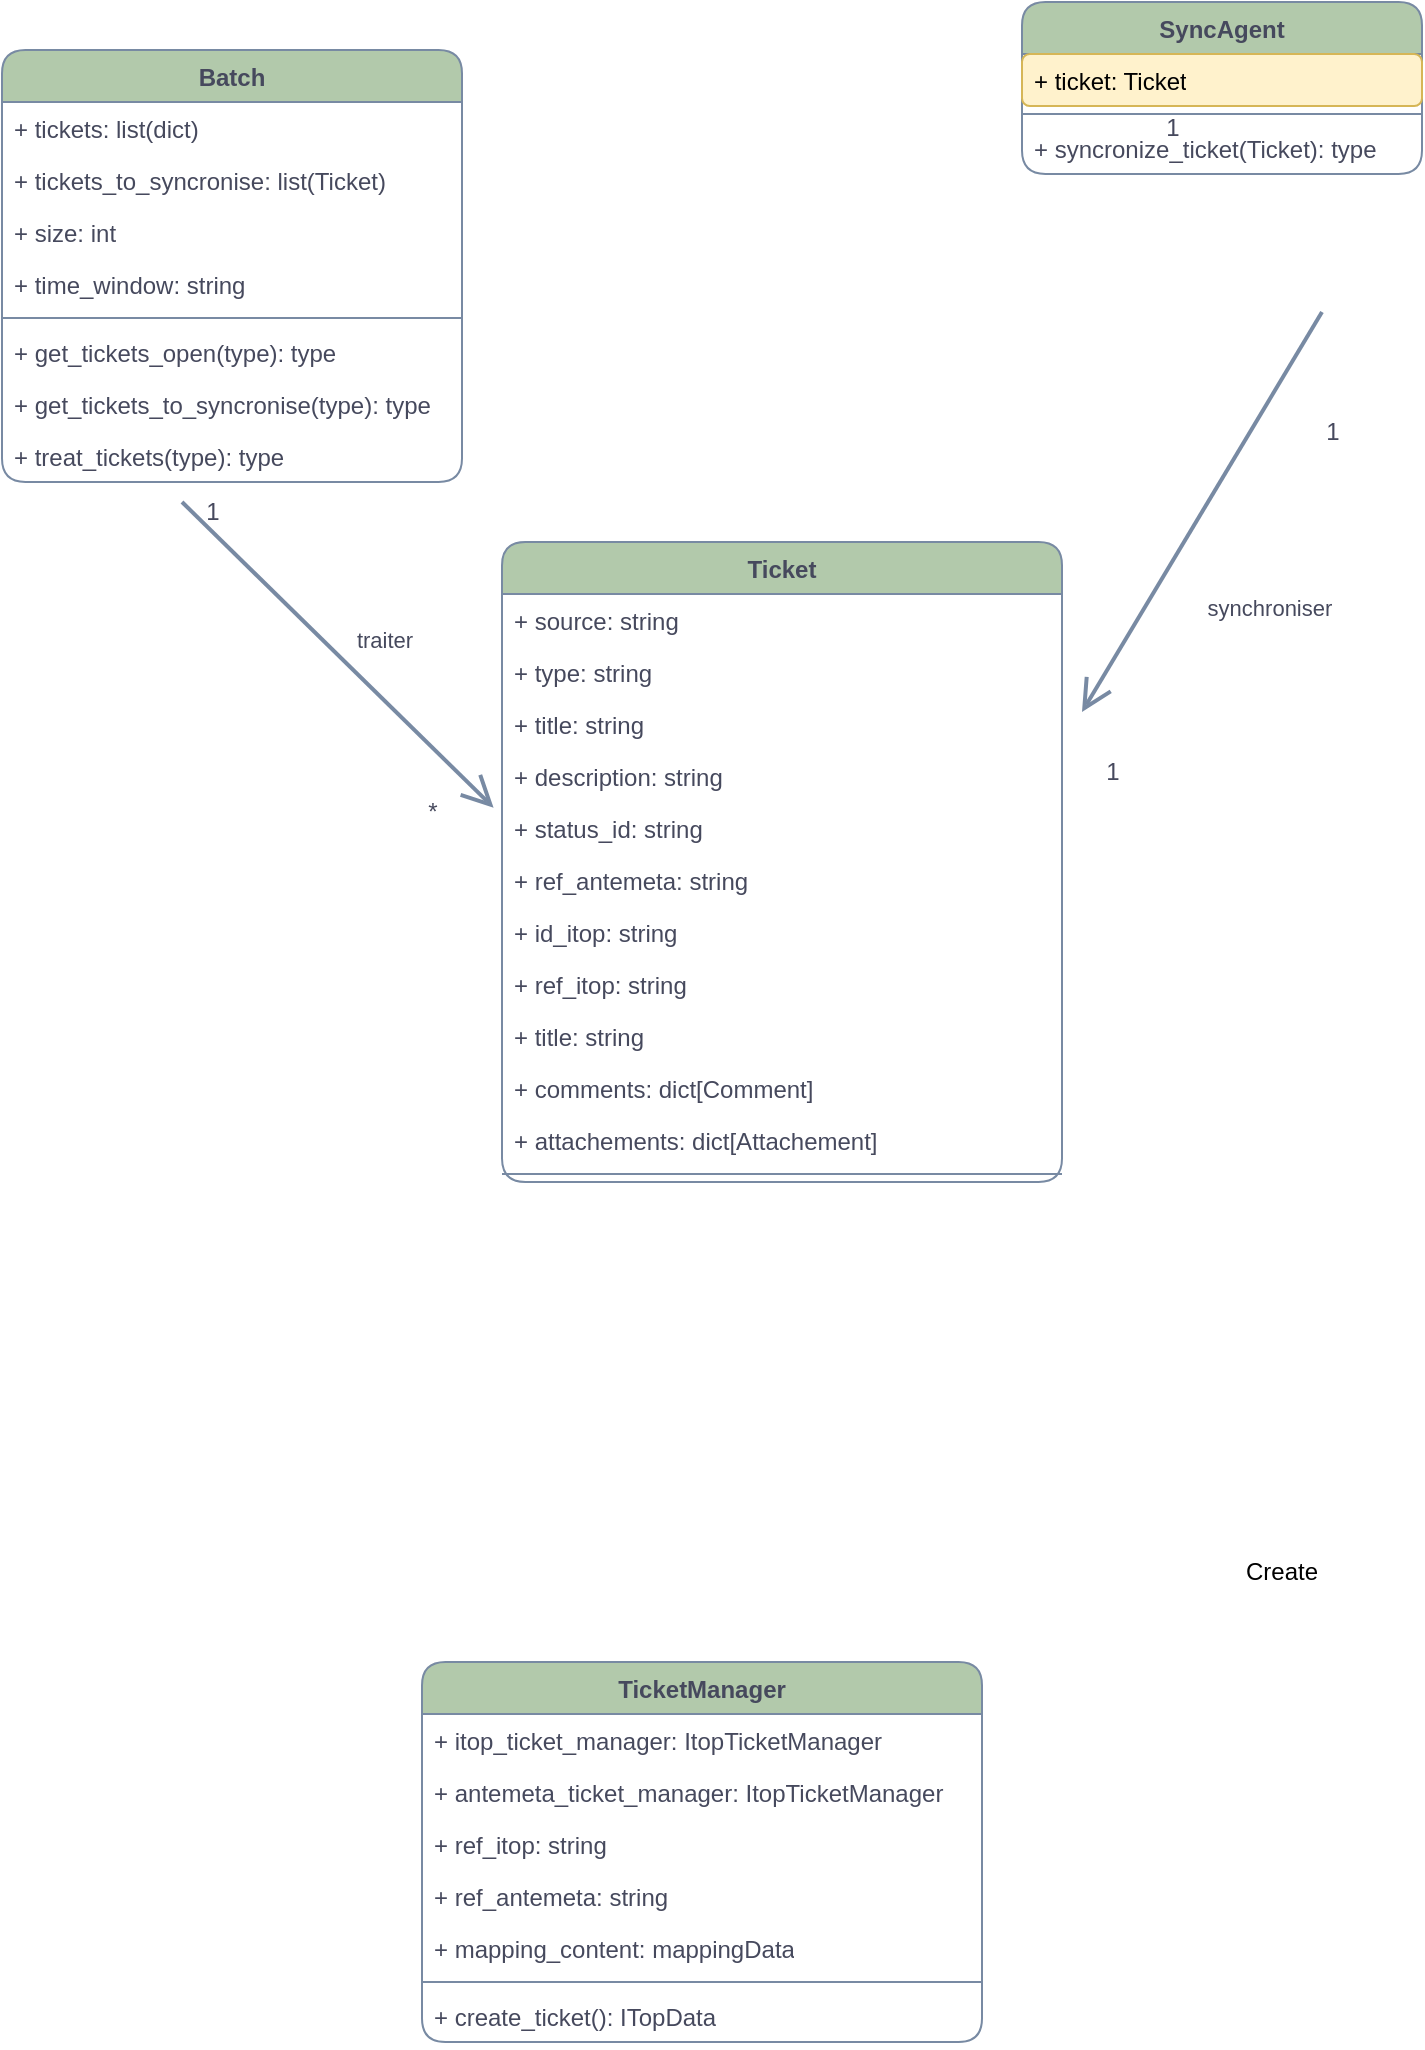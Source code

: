 <mxfile version="21.6.9" type="github">
  <diagram name="Page-1" id="RKyPNBM3HgYeOPSSIwJ7">
    <mxGraphModel dx="1195" dy="652" grid="1" gridSize="10" guides="1" tooltips="1" connect="1" arrows="1" fold="1" page="1" pageScale="1" pageWidth="827" pageHeight="1169" math="0" shadow="0">
      <root>
        <mxCell id="0" />
        <mxCell id="1" parent="0" />
        <mxCell id="-EAUrE1-mOs35V8S9X0K-1" value="Ticket" style="swimlane;fontStyle=1;align=center;verticalAlign=top;childLayout=stackLayout;horizontal=1;startSize=26;horizontalStack=0;resizeParent=1;resizeParentMax=0;resizeLast=0;collapsible=1;marginBottom=0;whiteSpace=wrap;html=1;labelBackgroundColor=none;rounded=1;fillColor=#B2C9AB;strokeColor=#788AA3;fontColor=#46495D;" parent="1" vertex="1">
          <mxGeometry x="300" y="290" width="280" height="320" as="geometry">
            <mxRectangle x="160" y="160" width="70" height="30" as="alternateBounds" />
          </mxGeometry>
        </mxCell>
        <mxCell id="-EAUrE1-mOs35V8S9X0K-5" value="+ source: string" style="text;strokeColor=none;fillColor=none;align=left;verticalAlign=top;spacingLeft=4;spacingRight=4;overflow=hidden;rotatable=0;points=[[0,0.5],[1,0.5]];portConstraint=eastwest;whiteSpace=wrap;html=1;labelBackgroundColor=none;rounded=1;fontColor=#46495D;" parent="-EAUrE1-mOs35V8S9X0K-1" vertex="1">
          <mxGeometry y="26" width="280" height="26" as="geometry" />
        </mxCell>
        <mxCell id="-EAUrE1-mOs35V8S9X0K-6" value="+ type: string" style="text;strokeColor=none;fillColor=none;align=left;verticalAlign=top;spacingLeft=4;spacingRight=4;overflow=hidden;rotatable=0;points=[[0,0.5],[1,0.5]];portConstraint=eastwest;whiteSpace=wrap;html=1;labelBackgroundColor=none;rounded=1;fontColor=#46495D;" parent="-EAUrE1-mOs35V8S9X0K-1" vertex="1">
          <mxGeometry y="52" width="280" height="26" as="geometry" />
        </mxCell>
        <mxCell id="-EAUrE1-mOs35V8S9X0K-2" value="+ title: string" style="text;strokeColor=none;fillColor=none;align=left;verticalAlign=top;spacingLeft=4;spacingRight=4;overflow=hidden;rotatable=0;points=[[0,0.5],[1,0.5]];portConstraint=eastwest;whiteSpace=wrap;html=1;labelBackgroundColor=none;rounded=1;fontColor=#46495D;" parent="-EAUrE1-mOs35V8S9X0K-1" vertex="1">
          <mxGeometry y="78" width="280" height="26" as="geometry" />
        </mxCell>
        <mxCell id="GuDhv8hGKgD0pZ4oCLpV-27" value="+ description: string" style="text;strokeColor=none;fillColor=none;align=left;verticalAlign=top;spacingLeft=4;spacingRight=4;overflow=hidden;rotatable=0;points=[[0,0.5],[1,0.5]];portConstraint=eastwest;whiteSpace=wrap;html=1;labelBackgroundColor=none;rounded=1;fontColor=#46495D;" vertex="1" parent="-EAUrE1-mOs35V8S9X0K-1">
          <mxGeometry y="104" width="280" height="26" as="geometry" />
        </mxCell>
        <mxCell id="GuDhv8hGKgD0pZ4oCLpV-28" value="+ status_id: string" style="text;strokeColor=none;fillColor=none;align=left;verticalAlign=top;spacingLeft=4;spacingRight=4;overflow=hidden;rotatable=0;points=[[0,0.5],[1,0.5]];portConstraint=eastwest;whiteSpace=wrap;html=1;labelBackgroundColor=none;rounded=1;fontColor=#46495D;" vertex="1" parent="-EAUrE1-mOs35V8S9X0K-1">
          <mxGeometry y="130" width="280" height="26" as="geometry" />
        </mxCell>
        <mxCell id="GuDhv8hGKgD0pZ4oCLpV-30" value="+ ref_antemeta: string" style="text;strokeColor=none;fillColor=none;align=left;verticalAlign=top;spacingLeft=4;spacingRight=4;overflow=hidden;rotatable=0;points=[[0,0.5],[1,0.5]];portConstraint=eastwest;whiteSpace=wrap;html=1;labelBackgroundColor=none;rounded=1;fontColor=#46495D;" vertex="1" parent="-EAUrE1-mOs35V8S9X0K-1">
          <mxGeometry y="156" width="280" height="26" as="geometry" />
        </mxCell>
        <mxCell id="GuDhv8hGKgD0pZ4oCLpV-31" value="+ id_itop: string" style="text;strokeColor=none;fillColor=none;align=left;verticalAlign=top;spacingLeft=4;spacingRight=4;overflow=hidden;rotatable=0;points=[[0,0.5],[1,0.5]];portConstraint=eastwest;whiteSpace=wrap;html=1;labelBackgroundColor=none;rounded=1;fontColor=#46495D;" vertex="1" parent="-EAUrE1-mOs35V8S9X0K-1">
          <mxGeometry y="182" width="280" height="26" as="geometry" />
        </mxCell>
        <mxCell id="GuDhv8hGKgD0pZ4oCLpV-34" value="+ ref_itop: string" style="text;strokeColor=none;fillColor=none;align=left;verticalAlign=top;spacingLeft=4;spacingRight=4;overflow=hidden;rotatable=0;points=[[0,0.5],[1,0.5]];portConstraint=eastwest;whiteSpace=wrap;html=1;labelBackgroundColor=none;rounded=1;fontColor=#46495D;" vertex="1" parent="-EAUrE1-mOs35V8S9X0K-1">
          <mxGeometry y="208" width="280" height="26" as="geometry" />
        </mxCell>
        <mxCell id="GuDhv8hGKgD0pZ4oCLpV-33" value="+ title: string" style="text;strokeColor=none;fillColor=none;align=left;verticalAlign=top;spacingLeft=4;spacingRight=4;overflow=hidden;rotatable=0;points=[[0,0.5],[1,0.5]];portConstraint=eastwest;whiteSpace=wrap;html=1;labelBackgroundColor=none;rounded=1;fontColor=#46495D;" vertex="1" parent="-EAUrE1-mOs35V8S9X0K-1">
          <mxGeometry y="234" width="280" height="26" as="geometry" />
        </mxCell>
        <mxCell id="GuDhv8hGKgD0pZ4oCLpV-36" value="+ comments: dict[Comment]" style="text;strokeColor=none;fillColor=none;align=left;verticalAlign=top;spacingLeft=4;spacingRight=4;overflow=hidden;rotatable=0;points=[[0,0.5],[1,0.5]];portConstraint=eastwest;whiteSpace=wrap;html=1;labelBackgroundColor=none;rounded=1;fontColor=#46495D;" vertex="1" parent="-EAUrE1-mOs35V8S9X0K-1">
          <mxGeometry y="260" width="280" height="26" as="geometry" />
        </mxCell>
        <mxCell id="GuDhv8hGKgD0pZ4oCLpV-35" value="+ attachements: dict[Attachement]" style="text;strokeColor=none;fillColor=none;align=left;verticalAlign=top;spacingLeft=4;spacingRight=4;overflow=hidden;rotatable=0;points=[[0,0.5],[1,0.5]];portConstraint=eastwest;whiteSpace=wrap;html=1;labelBackgroundColor=none;rounded=1;fontColor=#46495D;" vertex="1" parent="-EAUrE1-mOs35V8S9X0K-1">
          <mxGeometry y="286" width="280" height="26" as="geometry" />
        </mxCell>
        <mxCell id="-EAUrE1-mOs35V8S9X0K-3" value="" style="line;strokeWidth=1;fillColor=none;align=left;verticalAlign=middle;spacingTop=-1;spacingLeft=3;spacingRight=3;rotatable=0;labelPosition=right;points=[];portConstraint=eastwest;labelBackgroundColor=none;rounded=1;strokeColor=#788AA3;fontColor=#46495D;" parent="-EAUrE1-mOs35V8S9X0K-1" vertex="1">
          <mxGeometry y="312" width="280" height="8" as="geometry" />
        </mxCell>
        <mxCell id="-EAUrE1-mOs35V8S9X0K-9" value="Batch" style="swimlane;fontStyle=1;align=center;verticalAlign=top;childLayout=stackLayout;horizontal=1;startSize=26;horizontalStack=0;resizeParent=1;resizeParentMax=0;resizeLast=0;collapsible=1;marginBottom=0;whiteSpace=wrap;html=1;strokeColor=#788AA3;fontColor=#46495D;fillColor=#B2C9AB;swimlaneFillColor=none;labelBackgroundColor=none;rounded=1;" parent="1" vertex="1">
          <mxGeometry x="50" y="44" width="230" height="216" as="geometry" />
        </mxCell>
        <mxCell id="-EAUrE1-mOs35V8S9X0K-10" value="+ tickets: list(dict)" style="text;strokeColor=none;fillColor=none;align=left;verticalAlign=top;spacingLeft=4;spacingRight=4;overflow=hidden;rotatable=0;points=[[0,0.5],[1,0.5]];portConstraint=eastwest;whiteSpace=wrap;html=1;fontColor=#46495D;labelBackgroundColor=none;rounded=1;" parent="-EAUrE1-mOs35V8S9X0K-9" vertex="1">
          <mxGeometry y="26" width="230" height="26" as="geometry" />
        </mxCell>
        <mxCell id="-EAUrE1-mOs35V8S9X0K-49" value="+ tickets_to_syncronise: list(Ticket)" style="text;strokeColor=none;fillColor=none;align=left;verticalAlign=top;spacingLeft=4;spacingRight=4;overflow=hidden;rotatable=0;points=[[0,0.5],[1,0.5]];portConstraint=eastwest;whiteSpace=wrap;html=1;fontColor=#46495D;labelBackgroundColor=none;rounded=1;" parent="-EAUrE1-mOs35V8S9X0K-9" vertex="1">
          <mxGeometry y="52" width="230" height="26" as="geometry" />
        </mxCell>
        <mxCell id="-EAUrE1-mOs35V8S9X0K-44" value="+ size: int" style="text;strokeColor=none;fillColor=none;align=left;verticalAlign=top;spacingLeft=4;spacingRight=4;overflow=hidden;rotatable=0;points=[[0,0.5],[1,0.5]];portConstraint=eastwest;whiteSpace=wrap;html=1;fontColor=#46495D;labelBackgroundColor=none;rounded=1;" parent="-EAUrE1-mOs35V8S9X0K-9" vertex="1">
          <mxGeometry y="78" width="230" height="26" as="geometry" />
        </mxCell>
        <mxCell id="-EAUrE1-mOs35V8S9X0K-45" value="+ time_window: string" style="text;strokeColor=none;fillColor=none;align=left;verticalAlign=top;spacingLeft=4;spacingRight=4;overflow=hidden;rotatable=0;points=[[0,0.5],[1,0.5]];portConstraint=eastwest;whiteSpace=wrap;html=1;fontColor=#46495D;labelBackgroundColor=none;rounded=1;" parent="-EAUrE1-mOs35V8S9X0K-9" vertex="1">
          <mxGeometry y="104" width="230" height="26" as="geometry" />
        </mxCell>
        <mxCell id="-EAUrE1-mOs35V8S9X0K-11" value="" style="line;strokeWidth=1;fillColor=none;align=left;verticalAlign=middle;spacingTop=-1;spacingLeft=3;spacingRight=3;rotatable=0;labelPosition=right;points=[];portConstraint=eastwest;strokeColor=#788AA3;fontColor=#46495D;labelBackgroundColor=none;rounded=1;" parent="-EAUrE1-mOs35V8S9X0K-9" vertex="1">
          <mxGeometry y="130" width="230" height="8" as="geometry" />
        </mxCell>
        <mxCell id="-EAUrE1-mOs35V8S9X0K-12" value="+ get_tickets_open(type): type" style="text;strokeColor=none;fillColor=none;align=left;verticalAlign=top;spacingLeft=4;spacingRight=4;overflow=hidden;rotatable=0;points=[[0,0.5],[1,0.5]];portConstraint=eastwest;whiteSpace=wrap;html=1;fontColor=#46495D;labelBackgroundColor=none;rounded=1;" parent="-EAUrE1-mOs35V8S9X0K-9" vertex="1">
          <mxGeometry y="138" width="230" height="26" as="geometry" />
        </mxCell>
        <mxCell id="-EAUrE1-mOs35V8S9X0K-46" value="+ get_tickets_to_syncronise(type): type" style="text;strokeColor=none;fillColor=none;align=left;verticalAlign=top;spacingLeft=4;spacingRight=4;overflow=hidden;rotatable=0;points=[[0,0.5],[1,0.5]];portConstraint=eastwest;whiteSpace=wrap;html=1;fontColor=#46495D;labelBackgroundColor=none;rounded=1;" parent="-EAUrE1-mOs35V8S9X0K-9" vertex="1">
          <mxGeometry y="164" width="230" height="26" as="geometry" />
        </mxCell>
        <mxCell id="-EAUrE1-mOs35V8S9X0K-43" value="+ treat_tickets(type): type" style="text;strokeColor=none;fillColor=none;align=left;verticalAlign=top;spacingLeft=4;spacingRight=4;overflow=hidden;rotatable=0;points=[[0,0.5],[1,0.5]];portConstraint=eastwest;whiteSpace=wrap;html=1;fontColor=#46495D;labelBackgroundColor=none;rounded=1;" parent="-EAUrE1-mOs35V8S9X0K-9" vertex="1">
          <mxGeometry y="190" width="230" height="26" as="geometry" />
        </mxCell>
        <mxCell id="-EAUrE1-mOs35V8S9X0K-15" value="SyncAgent" style="swimlane;fontStyle=1;align=center;verticalAlign=top;childLayout=stackLayout;horizontal=1;startSize=26;horizontalStack=0;resizeParent=1;resizeParentMax=0;resizeLast=0;collapsible=1;marginBottom=0;whiteSpace=wrap;html=1;strokeColor=#788AA3;fontColor=#46495D;fillColor=#B2C9AB;labelBackgroundColor=none;rounded=1;" parent="1" vertex="1">
          <mxGeometry x="560" y="20" width="200" height="86" as="geometry" />
        </mxCell>
        <mxCell id="-EAUrE1-mOs35V8S9X0K-42" value="+ ticket: Ticket" style="text;strokeColor=#d6b656;fillColor=#fff2cc;align=left;verticalAlign=top;spacingLeft=4;spacingRight=4;overflow=hidden;rotatable=0;points=[[0,0.5],[1,0.5]];portConstraint=eastwest;whiteSpace=wrap;html=1;labelBackgroundColor=none;rounded=1;" parent="-EAUrE1-mOs35V8S9X0K-15" vertex="1">
          <mxGeometry y="26" width="200" height="26" as="geometry" />
        </mxCell>
        <mxCell id="-EAUrE1-mOs35V8S9X0K-17" value="" style="line;strokeWidth=1;fillColor=none;align=left;verticalAlign=middle;spacingTop=-1;spacingLeft=3;spacingRight=3;rotatable=0;labelPosition=right;points=[];portConstraint=eastwest;strokeColor=#788AA3;fontColor=#46495D;labelBackgroundColor=none;rounded=1;" parent="-EAUrE1-mOs35V8S9X0K-15" vertex="1">
          <mxGeometry y="52" width="200" height="8" as="geometry" />
        </mxCell>
        <mxCell id="-EAUrE1-mOs35V8S9X0K-18" value="+ syncronize_ticket(Ticket): type" style="text;strokeColor=none;fillColor=none;align=left;verticalAlign=top;spacingLeft=4;spacingRight=4;overflow=hidden;rotatable=0;points=[[0,0.5],[1,0.5]];portConstraint=eastwest;whiteSpace=wrap;html=1;fontColor=#46495D;labelBackgroundColor=none;rounded=1;" parent="-EAUrE1-mOs35V8S9X0K-15" vertex="1">
          <mxGeometry y="60" width="200" height="26" as="geometry" />
        </mxCell>
        <mxCell id="-EAUrE1-mOs35V8S9X0K-29" value="" style="endArrow=open;endFill=1;endSize=12;html=1;rounded=0;strokeColor=#788AA3;fontColor=#46495D;fillColor=#B2C9AB;strokeWidth=2;" parent="1" edge="1">
          <mxGeometry width="160" relative="1" as="geometry">
            <mxPoint x="710" y="175" as="sourcePoint" />
            <mxPoint x="590" y="375" as="targetPoint" />
          </mxGeometry>
        </mxCell>
        <mxCell id="-EAUrE1-mOs35V8S9X0K-31" value="synchroniser&amp;nbsp;" style="edgeLabel;html=1;align=center;verticalAlign=middle;resizable=0;points=[];fontColor=#46495D;" parent="1" vertex="1" connectable="0">
          <mxGeometry x="679.996" y="325" as="geometry">
            <mxPoint x="5" y="-2" as="offset" />
          </mxGeometry>
        </mxCell>
        <mxCell id="-EAUrE1-mOs35V8S9X0K-33" value="1" style="text;html=1;align=center;verticalAlign=middle;resizable=0;points=[];autosize=1;strokeColor=none;fillColor=none;fontColor=#46495D;" parent="1" vertex="1">
          <mxGeometry x="620" y="68" width="30" height="30" as="geometry" />
        </mxCell>
        <mxCell id="-EAUrE1-mOs35V8S9X0K-53" value="1" style="text;html=1;align=center;verticalAlign=middle;resizable=0;points=[];autosize=1;strokeColor=none;fillColor=none;fontColor=#46495D;" parent="1" vertex="1">
          <mxGeometry x="700" y="220" width="30" height="30" as="geometry" />
        </mxCell>
        <mxCell id="-EAUrE1-mOs35V8S9X0K-56" value="1" style="text;html=1;align=center;verticalAlign=middle;resizable=0;points=[];autosize=1;strokeColor=none;fillColor=none;fontColor=#46495D;" parent="1" vertex="1">
          <mxGeometry x="590" y="390" width="30" height="30" as="geometry" />
        </mxCell>
        <mxCell id="-EAUrE1-mOs35V8S9X0K-22" value="" style="endArrow=open;endFill=1;endSize=12;html=1;rounded=0;strokeColor=#788AA3;fontColor=#46495D;fillColor=#B2C9AB;strokeWidth=2;entryX=-0.015;entryY=0.109;entryDx=0;entryDy=0;entryPerimeter=0;" parent="1" edge="1">
          <mxGeometry width="160" relative="1" as="geometry">
            <mxPoint x="140" y="270" as="sourcePoint" />
            <mxPoint x="295.8" y="422.834" as="targetPoint" />
          </mxGeometry>
        </mxCell>
        <mxCell id="-EAUrE1-mOs35V8S9X0K-24" value="traiter" style="edgeLabel;html=1;align=center;verticalAlign=middle;resizable=0;points=[];fontColor=#46495D;container=0;" parent="-EAUrE1-mOs35V8S9X0K-22" vertex="1" connectable="0">
          <mxGeometry x="-0.163" y="-5" relative="1" as="geometry">
            <mxPoint x="39" y="1" as="offset" />
          </mxGeometry>
        </mxCell>
        <mxCell id="-EAUrE1-mOs35V8S9X0K-25" value="*" style="text;html=1;align=center;verticalAlign=middle;resizable=0;points=[];autosize=1;strokeColor=none;fillColor=none;fontColor=#46495D;container=0;" parent="1" vertex="1">
          <mxGeometry x="250" y="410" width="30" height="30" as="geometry" />
        </mxCell>
        <mxCell id="-EAUrE1-mOs35V8S9X0K-60" value="1" style="text;html=1;align=center;verticalAlign=middle;resizable=0;points=[];autosize=1;strokeColor=none;fillColor=none;fontColor=#46495D;container=0;" parent="1" vertex="1">
          <mxGeometry x="140" y="260" width="30" height="30" as="geometry" />
        </mxCell>
        <mxCell id="GuDhv8hGKgD0pZ4oCLpV-1" value="TicketManager" style="swimlane;fontStyle=1;align=center;verticalAlign=top;childLayout=stackLayout;horizontal=1;startSize=26;horizontalStack=0;resizeParent=1;resizeParentMax=0;resizeLast=0;collapsible=1;marginBottom=0;whiteSpace=wrap;html=1;labelBackgroundColor=none;rounded=1;fillColor=#B2C9AB;strokeColor=#788AA3;fontColor=#46495D;" vertex="1" parent="1">
          <mxGeometry x="260" y="850" width="280" height="190" as="geometry">
            <mxRectangle x="160" y="160" width="70" height="30" as="alternateBounds" />
          </mxGeometry>
        </mxCell>
        <mxCell id="GuDhv8hGKgD0pZ4oCLpV-2" value="+ itop_ticket_manager: ItopTicketManager" style="text;strokeColor=none;fillColor=none;align=left;verticalAlign=top;spacingLeft=4;spacingRight=4;overflow=hidden;rotatable=0;points=[[0,0.5],[1,0.5]];portConstraint=eastwest;whiteSpace=wrap;html=1;labelBackgroundColor=none;rounded=1;fontColor=#46495D;" vertex="1" parent="GuDhv8hGKgD0pZ4oCLpV-1">
          <mxGeometry y="26" width="280" height="26" as="geometry" />
        </mxCell>
        <mxCell id="GuDhv8hGKgD0pZ4oCLpV-3" value="+ antemeta_ticket_manager: ItopTicketManager" style="text;strokeColor=none;fillColor=none;align=left;verticalAlign=top;spacingLeft=4;spacingRight=4;overflow=hidden;rotatable=0;points=[[0,0.5],[1,0.5]];portConstraint=eastwest;whiteSpace=wrap;html=1;labelBackgroundColor=none;rounded=1;fontColor=#46495D;" vertex="1" parent="GuDhv8hGKgD0pZ4oCLpV-1">
          <mxGeometry y="52" width="280" height="26" as="geometry" />
        </mxCell>
        <mxCell id="GuDhv8hGKgD0pZ4oCLpV-5" value="+ ref_itop: string" style="text;strokeColor=none;fillColor=none;align=left;verticalAlign=top;spacingLeft=4;spacingRight=4;overflow=hidden;rotatable=0;points=[[0,0.5],[1,0.5]];portConstraint=eastwest;whiteSpace=wrap;html=1;labelBackgroundColor=none;rounded=1;fontColor=#46495D;" vertex="1" parent="GuDhv8hGKgD0pZ4oCLpV-1">
          <mxGeometry y="78" width="280" height="26" as="geometry" />
        </mxCell>
        <mxCell id="GuDhv8hGKgD0pZ4oCLpV-6" value="+ ref_antemeta: string" style="text;strokeColor=none;fillColor=none;align=left;verticalAlign=top;spacingLeft=4;spacingRight=4;overflow=hidden;rotatable=0;points=[[0,0.5],[1,0.5]];portConstraint=eastwest;whiteSpace=wrap;html=1;labelBackgroundColor=none;rounded=1;fontColor=#46495D;" vertex="1" parent="GuDhv8hGKgD0pZ4oCLpV-1">
          <mxGeometry y="104" width="280" height="26" as="geometry" />
        </mxCell>
        <mxCell id="GuDhv8hGKgD0pZ4oCLpV-7" value="+ mapping_content: mappingData" style="text;strokeColor=none;fillColor=none;align=left;verticalAlign=top;spacingLeft=4;spacingRight=4;overflow=hidden;rotatable=0;points=[[0,0.5],[1,0.5]];portConstraint=eastwest;whiteSpace=wrap;html=1;labelBackgroundColor=none;rounded=1;fontColor=#46495D;" vertex="1" parent="GuDhv8hGKgD0pZ4oCLpV-1">
          <mxGeometry y="130" width="280" height="26" as="geometry" />
        </mxCell>
        <mxCell id="GuDhv8hGKgD0pZ4oCLpV-8" value="" style="line;strokeWidth=1;fillColor=none;align=left;verticalAlign=middle;spacingTop=-1;spacingLeft=3;spacingRight=3;rotatable=0;labelPosition=right;points=[];portConstraint=eastwest;labelBackgroundColor=none;rounded=1;strokeColor=#788AA3;fontColor=#46495D;" vertex="1" parent="GuDhv8hGKgD0pZ4oCLpV-1">
          <mxGeometry y="156" width="280" height="8" as="geometry" />
        </mxCell>
        <mxCell id="GuDhv8hGKgD0pZ4oCLpV-9" value="+ create_ticket(): ITopData" style="text;strokeColor=none;fillColor=none;align=left;verticalAlign=top;spacingLeft=4;spacingRight=4;overflow=hidden;rotatable=0;points=[[0,0.5],[1,0.5]];portConstraint=eastwest;whiteSpace=wrap;html=1;labelBackgroundColor=none;rounded=1;fontColor=#46495D;" vertex="1" parent="GuDhv8hGKgD0pZ4oCLpV-1">
          <mxGeometry y="164" width="280" height="26" as="geometry" />
        </mxCell>
        <mxCell id="GuDhv8hGKgD0pZ4oCLpV-15" value="Create" style="text;html=1;strokeColor=none;fillColor=none;align=center;verticalAlign=middle;whiteSpace=wrap;rounded=0;" vertex="1" parent="1">
          <mxGeometry x="660" y="790" width="60" height="30" as="geometry" />
        </mxCell>
      </root>
    </mxGraphModel>
  </diagram>
</mxfile>
